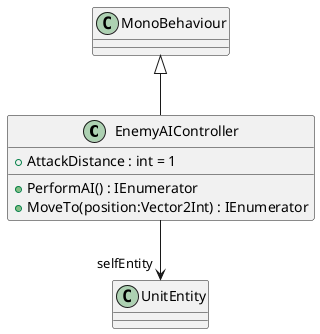@startuml
class EnemyAIController {
    + AttackDistance : int = 1
    + PerformAI() : IEnumerator
    + MoveTo(position:Vector2Int) : IEnumerator
}
MonoBehaviour <|-- EnemyAIController
EnemyAIController --> "selfEntity" UnitEntity
@enduml

